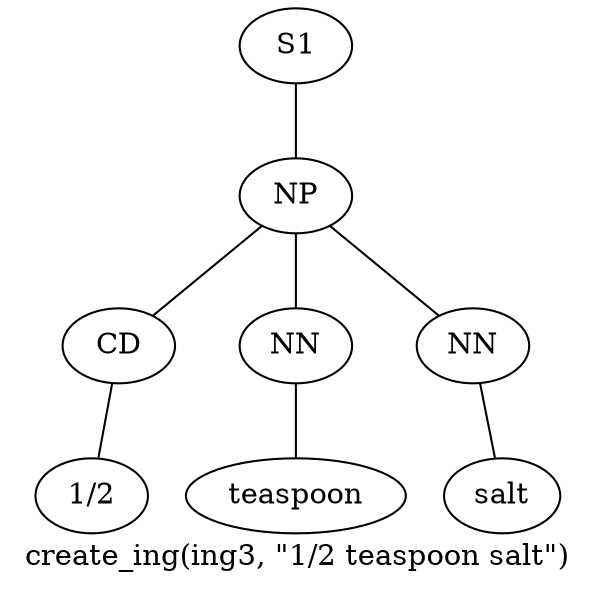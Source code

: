 graph SyntaxGraph {
	label = "create_ing(ing3, \"1/2 teaspoon salt\")";
	Node0 [label="S1"];
	Node1 [label="NP"];
	Node2 [label="CD"];
	Node3 [label="1/2"];
	Node4 [label="NN"];
	Node5 [label="teaspoon"];
	Node6 [label="NN"];
	Node7 [label="salt"];

	Node0 -- Node1;
	Node1 -- Node2;
	Node1 -- Node4;
	Node1 -- Node6;
	Node2 -- Node3;
	Node4 -- Node5;
	Node6 -- Node7;
}